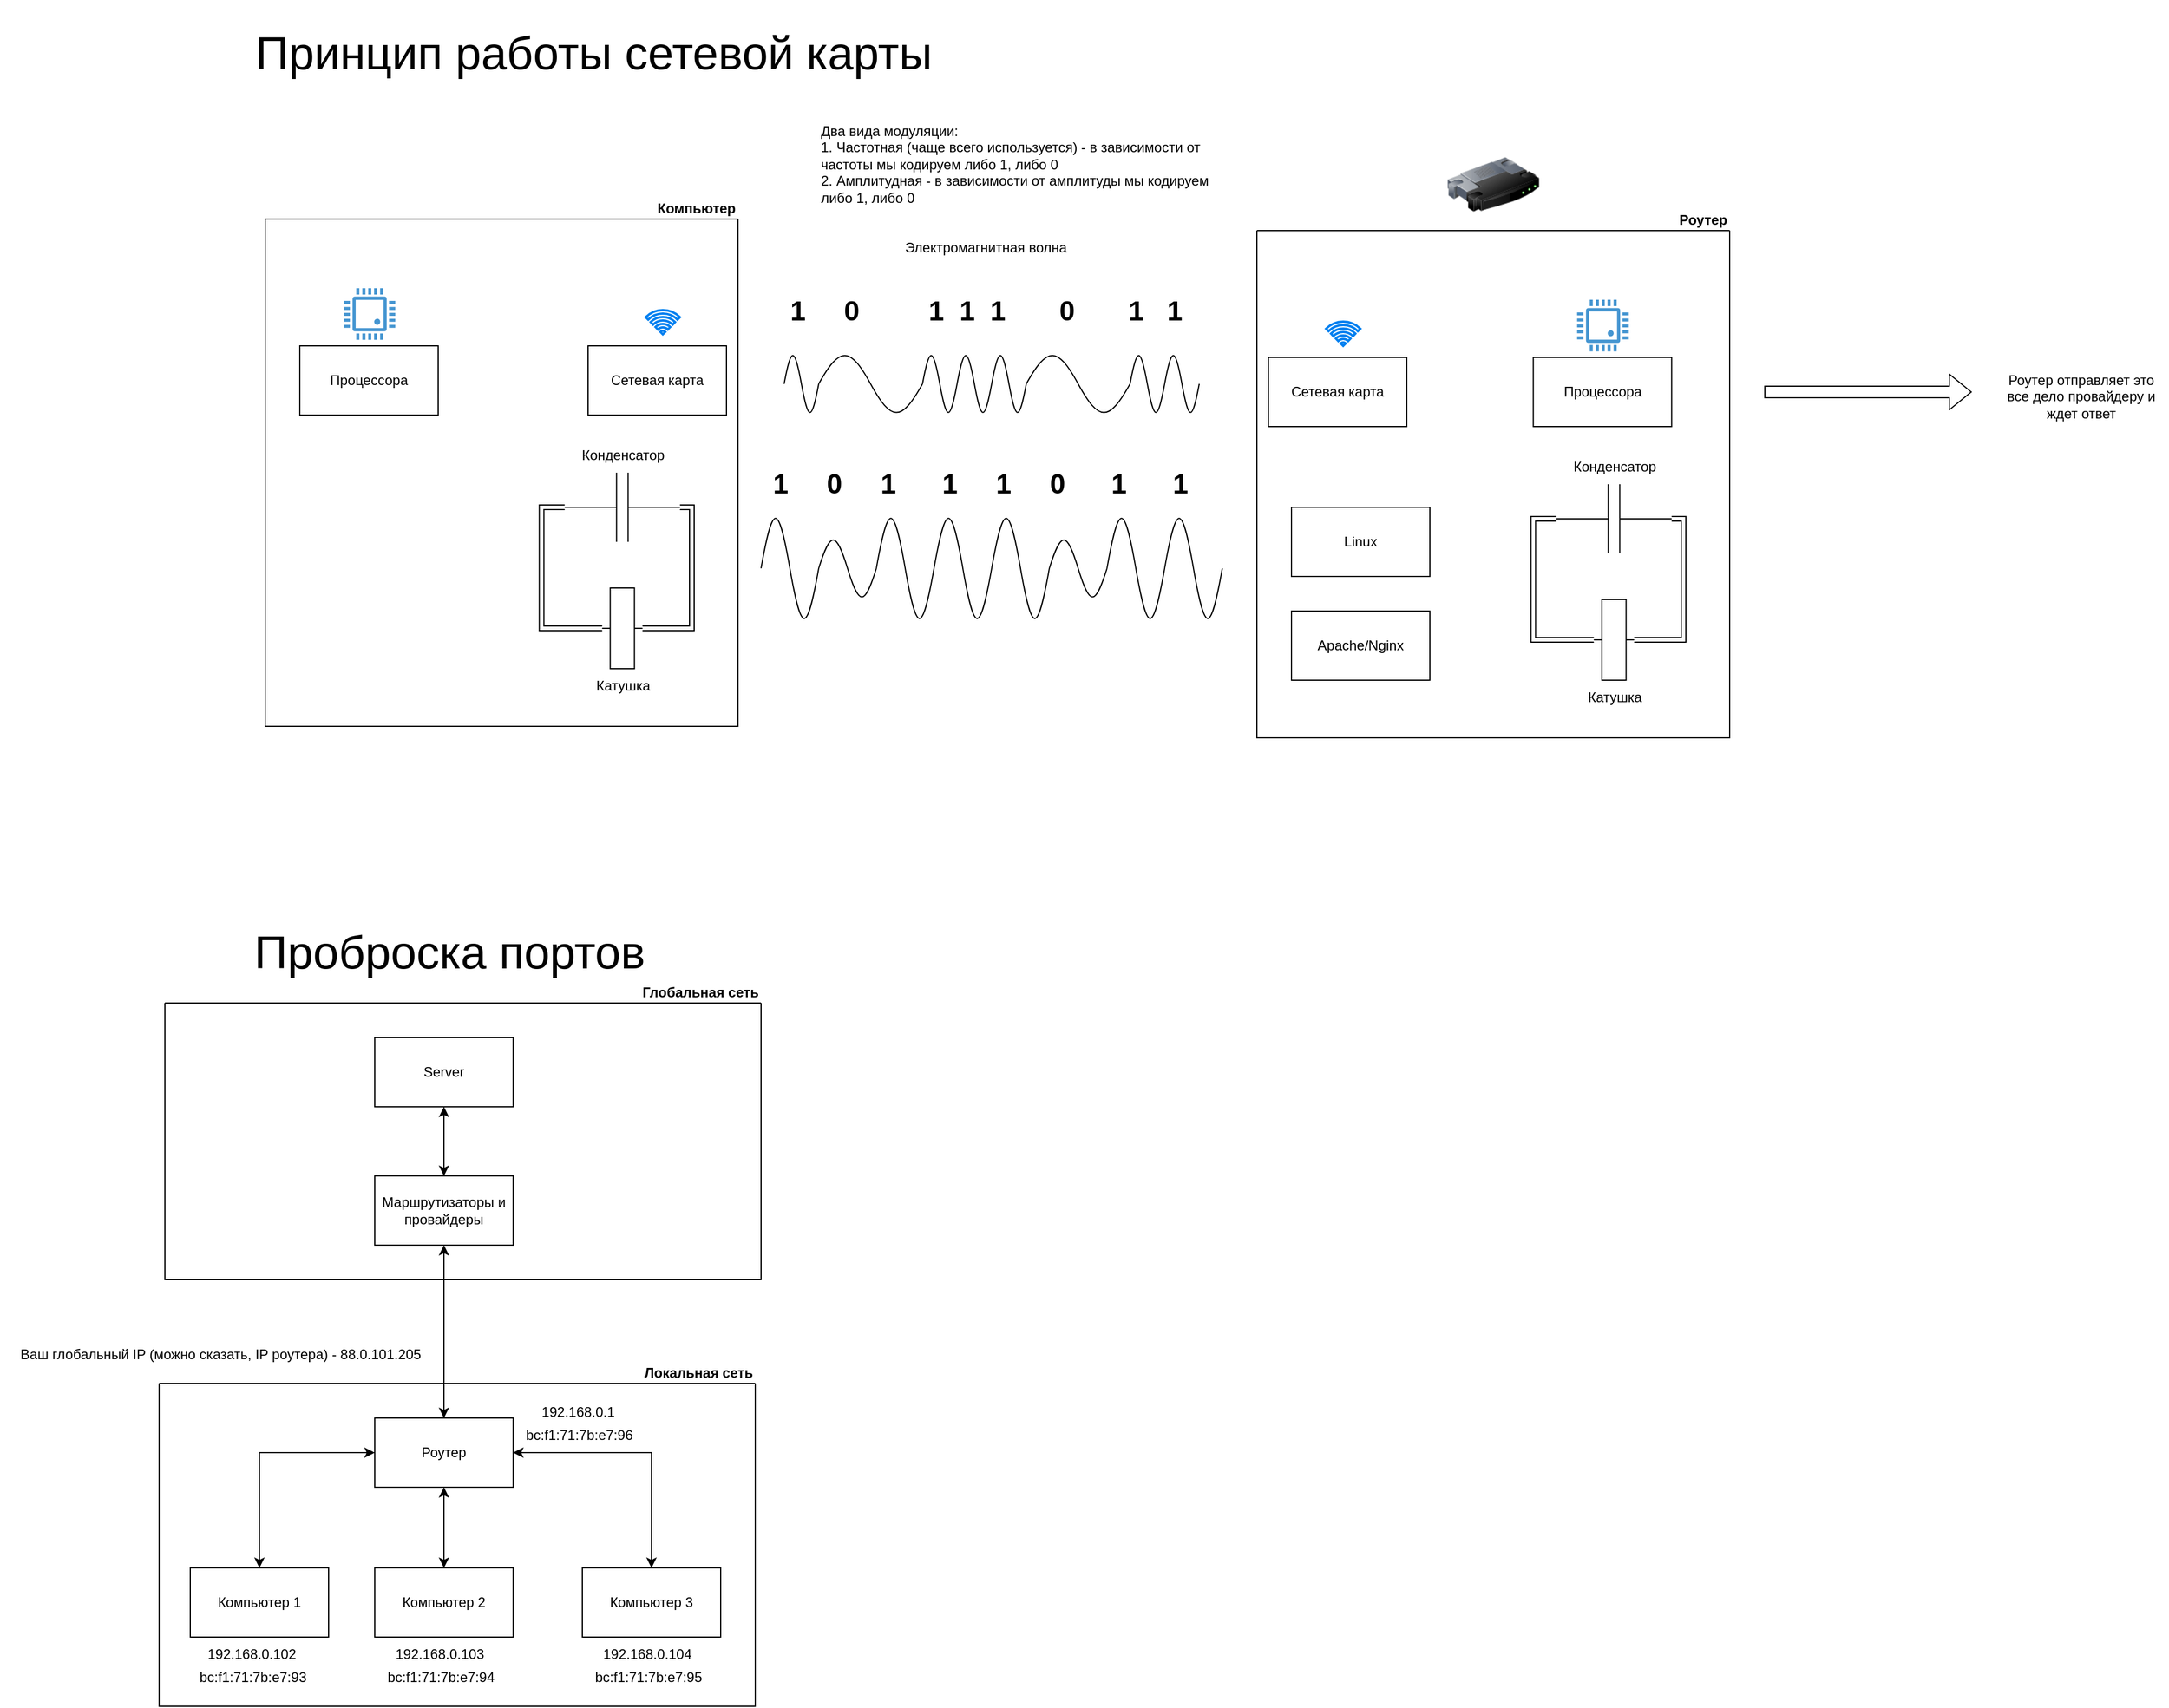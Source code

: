 <mxfile version="24.7.17">
  <diagram name="Page-1" id="b0AF5pVBZFHF0W8zWb-d">
    <mxGraphModel dx="3056" dy="1209" grid="1" gridSize="10" guides="1" tooltips="1" connect="1" arrows="1" fold="1" page="1" pageScale="1" pageWidth="850" pageHeight="1100" math="0" shadow="0">
      <root>
        <mxCell id="0" />
        <mxCell id="1" parent="0" />
        <mxCell id="UpZPnDOhV612dUCYELx6-2" value="Компьютер" style="swimlane;startSize=0;align=right;verticalAlign=bottom;" vertex="1" parent="1">
          <mxGeometry x="80" y="340" width="410" height="440" as="geometry" />
        </mxCell>
        <mxCell id="UpZPnDOhV612dUCYELx6-1" value="Сетевая карта" style="rounded=0;whiteSpace=wrap;html=1;" vertex="1" parent="UpZPnDOhV612dUCYELx6-2">
          <mxGeometry x="280" y="110" width="120" height="60" as="geometry" />
        </mxCell>
        <mxCell id="UpZPnDOhV612dUCYELx6-3" value="Процессора" style="rounded=0;whiteSpace=wrap;html=1;" vertex="1" parent="UpZPnDOhV612dUCYELx6-2">
          <mxGeometry x="30" y="110" width="120" height="60" as="geometry" />
        </mxCell>
        <mxCell id="UpZPnDOhV612dUCYELx6-17" value="" style="html=1;verticalLabelPosition=bottom;align=center;labelBackgroundColor=#ffffff;verticalAlign=top;strokeWidth=2;strokeColor=#0080F0;shadow=0;dashed=0;shape=mxgraph.ios7.icons.wifi;pointerEvents=1" vertex="1" parent="UpZPnDOhV612dUCYELx6-2">
          <mxGeometry x="330" y="79" width="29.7" height="21" as="geometry" />
        </mxCell>
        <mxCell id="UpZPnDOhV612dUCYELx6-18" value="" style="pointerEvents=1;verticalLabelPosition=bottom;shadow=0;dashed=0;align=center;html=1;verticalAlign=top;shape=mxgraph.electrical.capacitors.capacitor_1;" vertex="1" parent="UpZPnDOhV612dUCYELx6-2">
          <mxGeometry x="259.7" y="220" width="100" height="60" as="geometry" />
        </mxCell>
        <mxCell id="UpZPnDOhV612dUCYELx6-19" value="" style="pointerEvents=1;verticalLabelPosition=bottom;shadow=0;dashed=0;align=center;html=1;verticalAlign=top;shape=mxgraph.electrical.electro-mechanical.relay_coil;direction=south;" vertex="1" parent="UpZPnDOhV612dUCYELx6-2">
          <mxGeometry x="292.2" y="320" width="35" height="70" as="geometry" />
        </mxCell>
        <mxCell id="UpZPnDOhV612dUCYELx6-24" value="Катушка" style="text;html=1;align=center;verticalAlign=middle;resizable=0;points=[];autosize=1;strokeColor=none;fillColor=none;" vertex="1" parent="UpZPnDOhV612dUCYELx6-2">
          <mxGeometry x="274.7" y="390" width="70" height="30" as="geometry" />
        </mxCell>
        <mxCell id="UpZPnDOhV612dUCYELx6-25" value="Конденсатор" style="text;html=1;align=center;verticalAlign=middle;resizable=0;points=[];autosize=1;strokeColor=none;fillColor=none;" vertex="1" parent="UpZPnDOhV612dUCYELx6-2">
          <mxGeometry x="259.7" y="190" width="100" height="30" as="geometry" />
        </mxCell>
        <mxCell id="UpZPnDOhV612dUCYELx6-29" style="edgeStyle=orthogonalEdgeStyle;rounded=0;orthogonalLoop=1;jettySize=auto;html=1;exitX=0.5;exitY=1;exitDx=0;exitDy=0;exitPerimeter=0;entryX=0;entryY=0.5;entryDx=0;entryDy=0;entryPerimeter=0;shape=link;" edge="1" parent="UpZPnDOhV612dUCYELx6-2" source="UpZPnDOhV612dUCYELx6-19" target="UpZPnDOhV612dUCYELx6-18">
          <mxGeometry relative="1" as="geometry" />
        </mxCell>
        <mxCell id="UpZPnDOhV612dUCYELx6-30" style="edgeStyle=orthogonalEdgeStyle;rounded=0;orthogonalLoop=1;jettySize=auto;html=1;exitX=0.5;exitY=0;exitDx=0;exitDy=0;exitPerimeter=0;entryX=1;entryY=0.5;entryDx=0;entryDy=0;entryPerimeter=0;shape=link;" edge="1" parent="UpZPnDOhV612dUCYELx6-2" source="UpZPnDOhV612dUCYELx6-19" target="UpZPnDOhV612dUCYELx6-18">
          <mxGeometry relative="1" as="geometry">
            <Array as="points">
              <mxPoint x="370" y="355" />
              <mxPoint x="370" y="250" />
            </Array>
          </mxGeometry>
        </mxCell>
        <mxCell id="UpZPnDOhV612dUCYELx6-31" value="" style="pointerEvents=1;shadow=0;dashed=0;html=1;strokeColor=none;fillColor=#4495D1;labelPosition=center;verticalLabelPosition=bottom;verticalAlign=top;align=center;outlineConnect=0;shape=mxgraph.veeam.cpu;" vertex="1" parent="UpZPnDOhV612dUCYELx6-2">
          <mxGeometry x="68" y="60" width="44.8" height="44.8" as="geometry" />
        </mxCell>
        <mxCell id="UpZPnDOhV612dUCYELx6-5" value="" style="pointerEvents=1;verticalLabelPosition=bottom;shadow=0;dashed=0;align=center;html=1;verticalAlign=top;shape=mxgraph.electrical.waveforms.sine_wave;" vertex="1" parent="1">
          <mxGeometry x="530" y="450" width="30" height="66.18" as="geometry" />
        </mxCell>
        <mxCell id="UpZPnDOhV612dUCYELx6-6" value="" style="pointerEvents=1;verticalLabelPosition=bottom;shadow=0;dashed=0;align=center;html=1;verticalAlign=top;shape=mxgraph.electrical.waveforms.sine_wave;" vertex="1" parent="1">
          <mxGeometry x="560" y="450" width="90" height="66.18" as="geometry" />
        </mxCell>
        <mxCell id="UpZPnDOhV612dUCYELx6-8" value="" style="pointerEvents=1;verticalLabelPosition=bottom;shadow=0;dashed=0;align=center;html=1;verticalAlign=top;shape=mxgraph.electrical.waveforms.sine_wave;" vertex="1" parent="1">
          <mxGeometry x="650" y="450" width="30" height="66.18" as="geometry" />
        </mxCell>
        <mxCell id="UpZPnDOhV612dUCYELx6-9" value="" style="pointerEvents=1;verticalLabelPosition=bottom;shadow=0;dashed=0;align=center;html=1;verticalAlign=top;shape=mxgraph.electrical.waveforms.sine_wave;" vertex="1" parent="1">
          <mxGeometry x="680" y="450" width="30" height="66.18" as="geometry" />
        </mxCell>
        <mxCell id="UpZPnDOhV612dUCYELx6-10" value="" style="pointerEvents=1;verticalLabelPosition=bottom;shadow=0;dashed=0;align=center;html=1;verticalAlign=top;shape=mxgraph.electrical.waveforms.sine_wave;" vertex="1" parent="1">
          <mxGeometry x="710" y="450" width="30" height="66.18" as="geometry" />
        </mxCell>
        <mxCell id="UpZPnDOhV612dUCYELx6-11" value="" style="pointerEvents=1;verticalLabelPosition=bottom;shadow=0;dashed=0;align=center;html=1;verticalAlign=top;shape=mxgraph.electrical.waveforms.sine_wave;" vertex="1" parent="1">
          <mxGeometry x="740" y="450" width="90" height="66.18" as="geometry" />
        </mxCell>
        <mxCell id="UpZPnDOhV612dUCYELx6-14" value="&amp;nbsp; 1&amp;nbsp; &amp;nbsp; &amp;nbsp;0&amp;nbsp; &amp;nbsp; &amp;nbsp; &amp;nbsp; &amp;nbsp;1&amp;nbsp; 1&amp;nbsp; 1&amp;nbsp; &amp;nbsp; &amp;nbsp; &amp;nbsp;0&amp;nbsp; &amp;nbsp; &amp;nbsp; &amp;nbsp;1&amp;nbsp; &amp;nbsp;1" style="text;strokeColor=none;fillColor=none;html=1;fontSize=24;fontStyle=1;verticalAlign=middle;align=left;" vertex="1" parent="1">
          <mxGeometry x="520" y="400" width="380" height="40" as="geometry" />
        </mxCell>
        <mxCell id="UpZPnDOhV612dUCYELx6-15" value="" style="pointerEvents=1;verticalLabelPosition=bottom;shadow=0;dashed=0;align=center;html=1;verticalAlign=top;shape=mxgraph.electrical.waveforms.sine_wave;" vertex="1" parent="1">
          <mxGeometry x="830" y="450" width="30" height="66.18" as="geometry" />
        </mxCell>
        <mxCell id="UpZPnDOhV612dUCYELx6-16" value="" style="pointerEvents=1;verticalLabelPosition=bottom;shadow=0;dashed=0;align=center;html=1;verticalAlign=top;shape=mxgraph.electrical.waveforms.sine_wave;" vertex="1" parent="1">
          <mxGeometry x="860" y="450" width="30" height="66.18" as="geometry" />
        </mxCell>
        <mxCell id="UpZPnDOhV612dUCYELx6-32" value="" style="image;html=1;image=img/lib/clip_art/networking/Router_128x128.png" vertex="1" parent="1">
          <mxGeometry x="1105" y="270" width="80" height="80" as="geometry" />
        </mxCell>
        <mxCell id="UpZPnDOhV612dUCYELx6-44" value="Роутер" style="swimlane;startSize=0;align=right;verticalAlign=bottom;" vertex="1" parent="1">
          <mxGeometry x="940" y="350" width="410" height="440" as="geometry" />
        </mxCell>
        <mxCell id="UpZPnDOhV612dUCYELx6-45" value="Сетевая карта" style="rounded=0;whiteSpace=wrap;html=1;" vertex="1" parent="UpZPnDOhV612dUCYELx6-44">
          <mxGeometry x="10" y="110" width="120" height="60" as="geometry" />
        </mxCell>
        <mxCell id="UpZPnDOhV612dUCYELx6-46" value="Процессора" style="rounded=0;whiteSpace=wrap;html=1;" vertex="1" parent="UpZPnDOhV612dUCYELx6-44">
          <mxGeometry x="239.7" y="110" width="120" height="60" as="geometry" />
        </mxCell>
        <mxCell id="UpZPnDOhV612dUCYELx6-47" value="" style="html=1;verticalLabelPosition=bottom;align=center;labelBackgroundColor=#ffffff;verticalAlign=top;strokeWidth=2;strokeColor=#0080F0;shadow=0;dashed=0;shape=mxgraph.ios7.icons.wifi;pointerEvents=1" vertex="1" parent="UpZPnDOhV612dUCYELx6-44">
          <mxGeometry x="60" y="79" width="29.7" height="21" as="geometry" />
        </mxCell>
        <mxCell id="UpZPnDOhV612dUCYELx6-48" value="" style="pointerEvents=1;verticalLabelPosition=bottom;shadow=0;dashed=0;align=center;html=1;verticalAlign=top;shape=mxgraph.electrical.capacitors.capacitor_1;" vertex="1" parent="UpZPnDOhV612dUCYELx6-44">
          <mxGeometry x="259.7" y="220" width="100" height="60" as="geometry" />
        </mxCell>
        <mxCell id="UpZPnDOhV612dUCYELx6-49" value="" style="pointerEvents=1;verticalLabelPosition=bottom;shadow=0;dashed=0;align=center;html=1;verticalAlign=top;shape=mxgraph.electrical.electro-mechanical.relay_coil;direction=south;" vertex="1" parent="UpZPnDOhV612dUCYELx6-44">
          <mxGeometry x="292.2" y="320" width="35" height="70" as="geometry" />
        </mxCell>
        <mxCell id="UpZPnDOhV612dUCYELx6-50" value="Катушка" style="text;html=1;align=center;verticalAlign=middle;resizable=0;points=[];autosize=1;strokeColor=none;fillColor=none;" vertex="1" parent="UpZPnDOhV612dUCYELx6-44">
          <mxGeometry x="274.7" y="390" width="70" height="30" as="geometry" />
        </mxCell>
        <mxCell id="UpZPnDOhV612dUCYELx6-51" value="Конденсатор" style="text;html=1;align=center;verticalAlign=middle;resizable=0;points=[];autosize=1;strokeColor=none;fillColor=none;" vertex="1" parent="UpZPnDOhV612dUCYELx6-44">
          <mxGeometry x="259.7" y="190" width="100" height="30" as="geometry" />
        </mxCell>
        <mxCell id="UpZPnDOhV612dUCYELx6-52" style="edgeStyle=orthogonalEdgeStyle;rounded=0;orthogonalLoop=1;jettySize=auto;html=1;exitX=0.5;exitY=1;exitDx=0;exitDy=0;exitPerimeter=0;entryX=0;entryY=0.5;entryDx=0;entryDy=0;entryPerimeter=0;shape=link;" edge="1" parent="UpZPnDOhV612dUCYELx6-44" source="UpZPnDOhV612dUCYELx6-49" target="UpZPnDOhV612dUCYELx6-48">
          <mxGeometry relative="1" as="geometry" />
        </mxCell>
        <mxCell id="UpZPnDOhV612dUCYELx6-53" style="edgeStyle=orthogonalEdgeStyle;rounded=0;orthogonalLoop=1;jettySize=auto;html=1;exitX=0.5;exitY=0;exitDx=0;exitDy=0;exitPerimeter=0;entryX=1;entryY=0.5;entryDx=0;entryDy=0;entryPerimeter=0;shape=link;" edge="1" parent="UpZPnDOhV612dUCYELx6-44" source="UpZPnDOhV612dUCYELx6-49" target="UpZPnDOhV612dUCYELx6-48">
          <mxGeometry relative="1" as="geometry">
            <Array as="points">
              <mxPoint x="370" y="355" />
              <mxPoint x="370" y="250" />
            </Array>
          </mxGeometry>
        </mxCell>
        <mxCell id="UpZPnDOhV612dUCYELx6-54" value="" style="pointerEvents=1;shadow=0;dashed=0;html=1;strokeColor=none;fillColor=#4495D1;labelPosition=center;verticalLabelPosition=bottom;verticalAlign=top;align=center;outlineConnect=0;shape=mxgraph.veeam.cpu;" vertex="1" parent="UpZPnDOhV612dUCYELx6-44">
          <mxGeometry x="277.7" y="60" width="44.8" height="44.8" as="geometry" />
        </mxCell>
        <mxCell id="UpZPnDOhV612dUCYELx6-55" value="Linux" style="rounded=0;whiteSpace=wrap;html=1;" vertex="1" parent="UpZPnDOhV612dUCYELx6-44">
          <mxGeometry x="30" y="240" width="120" height="60" as="geometry" />
        </mxCell>
        <mxCell id="UpZPnDOhV612dUCYELx6-56" value="Apache/Nginx" style="rounded=0;whiteSpace=wrap;html=1;" vertex="1" parent="UpZPnDOhV612dUCYELx6-44">
          <mxGeometry x="30" y="330" width="120" height="60" as="geometry" />
        </mxCell>
        <mxCell id="UpZPnDOhV612dUCYELx6-57" value="Электромагнитная волна" style="text;html=1;align=center;verticalAlign=middle;whiteSpace=wrap;rounded=0;" vertex="1" parent="1">
          <mxGeometry x="610" y="350" width="190" height="30" as="geometry" />
        </mxCell>
        <mxCell id="UpZPnDOhV612dUCYELx6-58" value="Роутер отправляет это все дело провайдеру и ждет ответ" style="text;html=1;align=center;verticalAlign=middle;whiteSpace=wrap;rounded=0;" vertex="1" parent="1">
          <mxGeometry x="1580" y="461.18" width="150" height="65" as="geometry" />
        </mxCell>
        <mxCell id="UpZPnDOhV612dUCYELx6-59" value="" style="shape=flexArrow;endArrow=classic;html=1;rounded=0;" edge="1" parent="1">
          <mxGeometry width="50" height="50" relative="1" as="geometry">
            <mxPoint x="1380" y="490" as="sourcePoint" />
            <mxPoint x="1560" y="490" as="targetPoint" />
          </mxGeometry>
        </mxCell>
        <mxCell id="UpZPnDOhV612dUCYELx6-60" value="Два вида модуляции:&lt;br&gt;1. Частотная (чаще всего используется) - в зависимости от частоты мы кодируем либо 1, либо 0&lt;br&gt;2. Амплитудная - в зависимости от амплитуды мы кодируем либо 1, либо 0" style="text;html=1;align=left;verticalAlign=top;whiteSpace=wrap;rounded=0;" vertex="1" parent="1">
          <mxGeometry x="560" y="250" width="350" height="90" as="geometry" />
        </mxCell>
        <mxCell id="UpZPnDOhV612dUCYELx6-63" value="" style="pointerEvents=1;verticalLabelPosition=bottom;shadow=0;dashed=0;align=center;html=1;verticalAlign=top;shape=mxgraph.electrical.waveforms.sine_wave;" vertex="1" parent="1">
          <mxGeometry x="510" y="585" width="50" height="116.18" as="geometry" />
        </mxCell>
        <mxCell id="UpZPnDOhV612dUCYELx6-64" value="" style="pointerEvents=1;verticalLabelPosition=bottom;shadow=0;dashed=0;align=center;html=1;verticalAlign=top;shape=mxgraph.electrical.waveforms.sine_wave;" vertex="1" parent="1">
          <mxGeometry x="560" y="610" width="50" height="66.18" as="geometry" />
        </mxCell>
        <mxCell id="UpZPnDOhV612dUCYELx6-66" value="" style="pointerEvents=1;verticalLabelPosition=bottom;shadow=0;dashed=0;align=center;html=1;verticalAlign=top;shape=mxgraph.electrical.waveforms.sine_wave;" vertex="1" parent="1">
          <mxGeometry x="610" y="585" width="50" height="116.18" as="geometry" />
        </mxCell>
        <mxCell id="UpZPnDOhV612dUCYELx6-67" value="" style="pointerEvents=1;verticalLabelPosition=bottom;shadow=0;dashed=0;align=center;html=1;verticalAlign=top;shape=mxgraph.electrical.waveforms.sine_wave;" vertex="1" parent="1">
          <mxGeometry x="660" y="585" width="50" height="116.18" as="geometry" />
        </mxCell>
        <mxCell id="UpZPnDOhV612dUCYELx6-68" value="" style="pointerEvents=1;verticalLabelPosition=bottom;shadow=0;dashed=0;align=center;html=1;verticalAlign=top;shape=mxgraph.electrical.waveforms.sine_wave;" vertex="1" parent="1">
          <mxGeometry x="710" y="585" width="50" height="116.18" as="geometry" />
        </mxCell>
        <mxCell id="UpZPnDOhV612dUCYELx6-69" value="" style="pointerEvents=1;verticalLabelPosition=bottom;shadow=0;dashed=0;align=center;html=1;verticalAlign=top;shape=mxgraph.electrical.waveforms.sine_wave;" vertex="1" parent="1">
          <mxGeometry x="760" y="610" width="50" height="66.18" as="geometry" />
        </mxCell>
        <mxCell id="UpZPnDOhV612dUCYELx6-70" value="" style="pointerEvents=1;verticalLabelPosition=bottom;shadow=0;dashed=0;align=center;html=1;verticalAlign=top;shape=mxgraph.electrical.waveforms.sine_wave;" vertex="1" parent="1">
          <mxGeometry x="810" y="585" width="50" height="116.18" as="geometry" />
        </mxCell>
        <mxCell id="UpZPnDOhV612dUCYELx6-71" value="" style="pointerEvents=1;verticalLabelPosition=bottom;shadow=0;dashed=0;align=center;html=1;verticalAlign=top;shape=mxgraph.electrical.waveforms.sine_wave;" vertex="1" parent="1">
          <mxGeometry x="860" y="585" width="50" height="116.18" as="geometry" />
        </mxCell>
        <mxCell id="UpZPnDOhV612dUCYELx6-72" value="&amp;nbsp; 1&amp;nbsp; &amp;nbsp; &amp;nbsp;0&amp;nbsp; &amp;nbsp; &amp;nbsp;1&amp;nbsp; &amp;nbsp; &amp;nbsp; 1&amp;nbsp; &amp;nbsp; &amp;nbsp;1&amp;nbsp; &amp;nbsp; &amp;nbsp;0&amp;nbsp; &amp;nbsp; &amp;nbsp; 1&amp;nbsp; &amp;nbsp; &amp;nbsp; 1" style="text;strokeColor=none;fillColor=none;html=1;fontSize=24;fontStyle=1;verticalAlign=middle;align=left;" vertex="1" parent="1">
          <mxGeometry x="505" y="550" width="415" height="40" as="geometry" />
        </mxCell>
        <mxCell id="UpZPnDOhV612dUCYELx6-73" value="Принцип работы сетевой карты" style="text;html=1;align=center;verticalAlign=middle;whiteSpace=wrap;rounded=0;fontSize=40;" vertex="1" parent="1">
          <mxGeometry x="40" y="150" width="650" height="90" as="geometry" />
        </mxCell>
        <mxCell id="UpZPnDOhV612dUCYELx6-74" value="Проброска портов" style="text;html=1;align=center;verticalAlign=middle;whiteSpace=wrap;rounded=0;fontSize=40;" vertex="1" parent="1">
          <mxGeometry x="40" y="930" width="400" height="90" as="geometry" />
        </mxCell>
        <mxCell id="UpZPnDOhV612dUCYELx6-81" style="edgeStyle=orthogonalEdgeStyle;rounded=0;orthogonalLoop=1;jettySize=auto;html=1;entryX=0.5;entryY=0;entryDx=0;entryDy=0;startArrow=classic;startFill=1;" edge="1" parent="1" source="UpZPnDOhV612dUCYELx6-76" target="UpZPnDOhV612dUCYELx6-80">
          <mxGeometry relative="1" as="geometry" />
        </mxCell>
        <mxCell id="UpZPnDOhV612dUCYELx6-82" style="edgeStyle=orthogonalEdgeStyle;rounded=0;orthogonalLoop=1;jettySize=auto;html=1;entryX=0.5;entryY=0;entryDx=0;entryDy=0;startArrow=classic;startFill=1;" edge="1" parent="1" source="UpZPnDOhV612dUCYELx6-76" target="UpZPnDOhV612dUCYELx6-79">
          <mxGeometry relative="1" as="geometry" />
        </mxCell>
        <mxCell id="UpZPnDOhV612dUCYELx6-83" style="edgeStyle=orthogonalEdgeStyle;rounded=0;orthogonalLoop=1;jettySize=auto;html=1;entryX=0.5;entryY=0;entryDx=0;entryDy=0;startArrow=classic;startFill=1;" edge="1" parent="1" source="UpZPnDOhV612dUCYELx6-76" target="UpZPnDOhV612dUCYELx6-78">
          <mxGeometry relative="1" as="geometry" />
        </mxCell>
        <mxCell id="UpZPnDOhV612dUCYELx6-76" value="Роутер" style="rounded=0;whiteSpace=wrap;html=1;" vertex="1" parent="1">
          <mxGeometry x="175" y="1380" width="120" height="60" as="geometry" />
        </mxCell>
        <mxCell id="UpZPnDOhV612dUCYELx6-78" value="Компьютер 3" style="rounded=0;whiteSpace=wrap;html=1;" vertex="1" parent="1">
          <mxGeometry x="355" y="1510" width="120" height="60" as="geometry" />
        </mxCell>
        <mxCell id="UpZPnDOhV612dUCYELx6-79" value="Компьютер 2" style="rounded=0;whiteSpace=wrap;html=1;" vertex="1" parent="1">
          <mxGeometry x="175" y="1510" width="120" height="60" as="geometry" />
        </mxCell>
        <mxCell id="UpZPnDOhV612dUCYELx6-80" value="Компьютер 1" style="rounded=0;whiteSpace=wrap;html=1;" vertex="1" parent="1">
          <mxGeometry x="15" y="1510" width="120" height="60" as="geometry" />
        </mxCell>
        <mxCell id="UpZPnDOhV612dUCYELx6-84" value="Локальная сеть" style="swimlane;startSize=0;align=right;verticalAlign=bottom;" vertex="1" parent="1">
          <mxGeometry x="-12" y="1350" width="517" height="280" as="geometry" />
        </mxCell>
        <mxCell id="UpZPnDOhV612dUCYELx6-89" value="192.168.0.102" style="text;html=1;align=center;verticalAlign=middle;whiteSpace=wrap;rounded=0;" vertex="1" parent="UpZPnDOhV612dUCYELx6-84">
          <mxGeometry x="39" y="220" width="83" height="30" as="geometry" />
        </mxCell>
        <mxCell id="UpZPnDOhV612dUCYELx6-90" value="192.168.0.103" style="text;html=1;align=center;verticalAlign=middle;whiteSpace=wrap;rounded=0;" vertex="1" parent="UpZPnDOhV612dUCYELx6-84">
          <mxGeometry x="202" y="220" width="83" height="30" as="geometry" />
        </mxCell>
        <mxCell id="UpZPnDOhV612dUCYELx6-91" value="192.168.0.104" style="text;html=1;align=center;verticalAlign=middle;whiteSpace=wrap;rounded=0;" vertex="1" parent="UpZPnDOhV612dUCYELx6-84">
          <mxGeometry x="382" y="220" width="83" height="30" as="geometry" />
        </mxCell>
        <mxCell id="UpZPnDOhV612dUCYELx6-92" value="bc:f1:71:7b:e7:93" style="text;html=1;align=center;verticalAlign=middle;resizable=0;points=[];autosize=1;strokeColor=none;fillColor=none;" vertex="1" parent="UpZPnDOhV612dUCYELx6-84">
          <mxGeometry x="20.5" y="240" width="120" height="30" as="geometry" />
        </mxCell>
        <mxCell id="UpZPnDOhV612dUCYELx6-93" value="bc:f1:71:7b:e7:94" style="text;html=1;align=center;verticalAlign=middle;resizable=0;points=[];autosize=1;strokeColor=none;fillColor=none;" vertex="1" parent="UpZPnDOhV612dUCYELx6-84">
          <mxGeometry x="183.5" y="240" width="120" height="30" as="geometry" />
        </mxCell>
        <mxCell id="UpZPnDOhV612dUCYELx6-94" value="bc:f1:71:7b:e7:95" style="text;html=1;align=center;verticalAlign=middle;resizable=0;points=[];autosize=1;strokeColor=none;fillColor=none;" vertex="1" parent="UpZPnDOhV612dUCYELx6-84">
          <mxGeometry x="363.5" y="240" width="120" height="30" as="geometry" />
        </mxCell>
        <mxCell id="UpZPnDOhV612dUCYELx6-95" value="192.168.0.1" style="text;html=1;align=center;verticalAlign=middle;whiteSpace=wrap;rounded=0;" vertex="1" parent="UpZPnDOhV612dUCYELx6-84">
          <mxGeometry x="322" y="10" width="83" height="30" as="geometry" />
        </mxCell>
        <mxCell id="UpZPnDOhV612dUCYELx6-96" value="bc:f1:71:7b:e7:96" style="text;html=1;align=center;verticalAlign=middle;resizable=0;points=[];autosize=1;strokeColor=none;fillColor=none;" vertex="1" parent="UpZPnDOhV612dUCYELx6-84">
          <mxGeometry x="303.5" y="30" width="120" height="30" as="geometry" />
        </mxCell>
        <mxCell id="UpZPnDOhV612dUCYELx6-85" value="Глобальная сеть" style="swimlane;startSize=0;verticalAlign=bottom;align=right;" vertex="1" parent="1">
          <mxGeometry x="-7" y="1020" width="517" height="240" as="geometry" />
        </mxCell>
        <mxCell id="UpZPnDOhV612dUCYELx6-86" value="Маршрутизаторы и провайдеры" style="rounded=0;whiteSpace=wrap;html=1;" vertex="1" parent="UpZPnDOhV612dUCYELx6-85">
          <mxGeometry x="182" y="150" width="120" height="60" as="geometry" />
        </mxCell>
        <mxCell id="UpZPnDOhV612dUCYELx6-88" style="edgeStyle=orthogonalEdgeStyle;rounded=0;orthogonalLoop=1;jettySize=auto;html=1;entryX=0.5;entryY=0;entryDx=0;entryDy=0;startArrow=classic;startFill=1;" edge="1" parent="UpZPnDOhV612dUCYELx6-85" source="UpZPnDOhV612dUCYELx6-75" target="UpZPnDOhV612dUCYELx6-86">
          <mxGeometry relative="1" as="geometry" />
        </mxCell>
        <mxCell id="UpZPnDOhV612dUCYELx6-75" value="Server" style="rounded=0;whiteSpace=wrap;html=1;" vertex="1" parent="UpZPnDOhV612dUCYELx6-85">
          <mxGeometry x="182" y="30" width="120" height="60" as="geometry" />
        </mxCell>
        <mxCell id="UpZPnDOhV612dUCYELx6-87" style="edgeStyle=orthogonalEdgeStyle;rounded=0;orthogonalLoop=1;jettySize=auto;html=1;startArrow=classic;startFill=1;" edge="1" parent="1" source="UpZPnDOhV612dUCYELx6-86" target="UpZPnDOhV612dUCYELx6-76">
          <mxGeometry relative="1" as="geometry" />
        </mxCell>
        <mxCell id="UpZPnDOhV612dUCYELx6-97" value="Ваш глобальный IP (можно сказать, IP роутера) - 88.0.101.205" style="text;html=1;align=center;verticalAlign=middle;whiteSpace=wrap;rounded=0;" vertex="1" parent="1">
          <mxGeometry x="-150" y="1310" width="383" height="30" as="geometry" />
        </mxCell>
      </root>
    </mxGraphModel>
  </diagram>
</mxfile>
